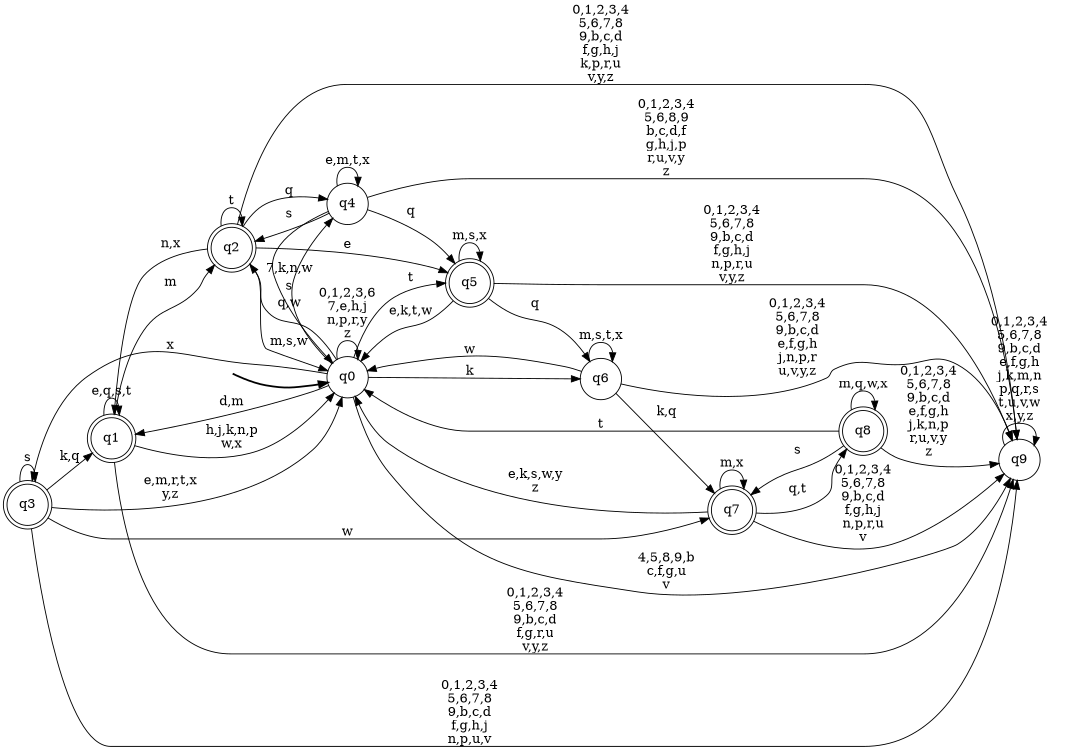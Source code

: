 digraph BlueStar {
__start0 [style = invis, shape = none, label = "", width = 0, height = 0];

rankdir=LR;
size="8,5";

s0 [style="filled", color="black", fillcolor="white" shape="circle", label="q0"];
s1 [style="rounded,filled", color="black", fillcolor="white" shape="doublecircle", label="q1"];
s2 [style="rounded,filled", color="black", fillcolor="white" shape="doublecircle", label="q2"];
s3 [style="rounded,filled", color="black", fillcolor="white" shape="doublecircle", label="q3"];
s4 [style="filled", color="black", fillcolor="white" shape="circle", label="q4"];
s5 [style="rounded,filled", color="black", fillcolor="white" shape="doublecircle", label="q5"];
s6 [style="filled", color="black", fillcolor="white" shape="circle", label="q6"];
s7 [style="rounded,filled", color="black", fillcolor="white" shape="doublecircle", label="q7"];
s8 [style="rounded,filled", color="black", fillcolor="white" shape="doublecircle", label="q8"];
s9 [style="filled", color="black", fillcolor="white" shape="circle", label="q9"];
subgraph cluster_main { 
	graph [pad=".75", ranksep="0.15", nodesep="0.15"];
	 style=invis; 
	__start0 -> s0 [penwidth=2];
}
s0 -> s0 [label="0,1,2,3,6\n7,e,h,j\nn,p,r,y\nz"];
s0 -> s1 [label="d,m"];
s0 -> s2 [label="q,w"];
s0 -> s3 [label="x"];
s0 -> s4 [label="s"];
s0 -> s5 [label="t"];
s0 -> s6 [label="k"];
s0 -> s9 [label="4,5,8,9,b\nc,f,g,u\nv"];
s1 -> s0 [label="h,j,k,n,p\nw,x"];
s1 -> s1 [label="e,q,s,t"];
s1 -> s2 [label="m"];
s1 -> s9 [label="0,1,2,3,4\n5,6,7,8\n9,b,c,d\nf,g,r,u\nv,y,z"];
s2 -> s0 [label="m,s,w"];
s2 -> s1 [label="n,x"];
s2 -> s2 [label="t"];
s2 -> s4 [label="q"];
s2 -> s5 [label="e"];
s2 -> s9 [label="0,1,2,3,4\n5,6,7,8\n9,b,c,d\nf,g,h,j\nk,p,r,u\nv,y,z"];
s3 -> s0 [label="e,m,r,t,x\ny,z"];
s3 -> s1 [label="k,q"];
s3 -> s3 [label="s"];
s3 -> s7 [label="w"];
s3 -> s9 [label="0,1,2,3,4\n5,6,7,8\n9,b,c,d\nf,g,h,j\nn,p,u,v"];
s4 -> s0 [label="7,k,n,w"];
s4 -> s2 [label="s"];
s4 -> s4 [label="e,m,t,x"];
s4 -> s5 [label="q"];
s4 -> s9 [label="0,1,2,3,4\n5,6,8,9\nb,c,d,f\ng,h,j,p\nr,u,v,y\nz"];
s5 -> s0 [label="e,k,t,w"];
s5 -> s5 [label="m,s,x"];
s5 -> s6 [label="q"];
s5 -> s9 [label="0,1,2,3,4\n5,6,7,8\n9,b,c,d\nf,g,h,j\nn,p,r,u\nv,y,z"];
s6 -> s0 [label="w"];
s6 -> s6 [label="m,s,t,x"];
s6 -> s7 [label="k,q"];
s6 -> s9 [label="0,1,2,3,4\n5,6,7,8\n9,b,c,d\ne,f,g,h\nj,n,p,r\nu,v,y,z"];
s7 -> s0 [label="e,k,s,w,y\nz"];
s7 -> s7 [label="m,x"];
s7 -> s8 [label="q,t"];
s7 -> s9 [label="0,1,2,3,4\n5,6,7,8\n9,b,c,d\nf,g,h,j\nn,p,r,u\nv"];
s8 -> s0 [label="t"];
s8 -> s7 [label="s"];
s8 -> s8 [label="m,q,w,x"];
s8 -> s9 [label="0,1,2,3,4\n5,6,7,8\n9,b,c,d\ne,f,g,h\nj,k,n,p\nr,u,v,y\nz"];
s9 -> s9 [label="0,1,2,3,4\n5,6,7,8\n9,b,c,d\ne,f,g,h\nj,k,m,n\np,q,r,s\nt,u,v,w\nx,y,z"];

}